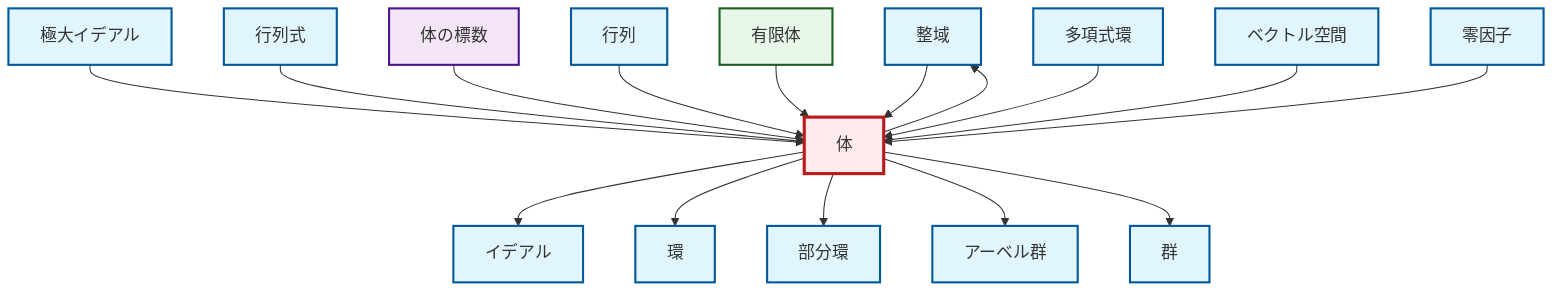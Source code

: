 graph TD
    classDef definition fill:#e1f5fe,stroke:#01579b,stroke-width:2px
    classDef theorem fill:#f3e5f5,stroke:#4a148c,stroke-width:2px
    classDef axiom fill:#fff3e0,stroke:#e65100,stroke-width:2px
    classDef example fill:#e8f5e9,stroke:#1b5e20,stroke-width:2px
    classDef current fill:#ffebee,stroke:#b71c1c,stroke-width:3px
    def-abelian-group["アーベル群"]:::definition
    def-integral-domain["整域"]:::definition
    def-ideal["イデアル"]:::definition
    def-zero-divisor["零因子"]:::definition
    def-field["体"]:::definition
    def-matrix["行列"]:::definition
    def-polynomial-ring["多項式環"]:::definition
    thm-field-characteristic["体の標数"]:::theorem
    ex-finite-field["有限体"]:::example
    def-vector-space["ベクトル空間"]:::definition
    def-subring["部分環"]:::definition
    def-determinant["行列式"]:::definition
    def-ring["環"]:::definition
    def-maximal-ideal["極大イデアル"]:::definition
    def-group["群"]:::definition
    def-field --> def-ideal
    def-maximal-ideal --> def-field
    def-determinant --> def-field
    def-integral-domain --> def-field
    def-field --> def-ring
    def-field --> def-subring
    thm-field-characteristic --> def-field
    def-matrix --> def-field
    ex-finite-field --> def-field
    def-field --> def-integral-domain
    def-field --> def-abelian-group
    def-field --> def-group
    def-polynomial-ring --> def-field
    def-vector-space --> def-field
    def-zero-divisor --> def-field
    class def-field current